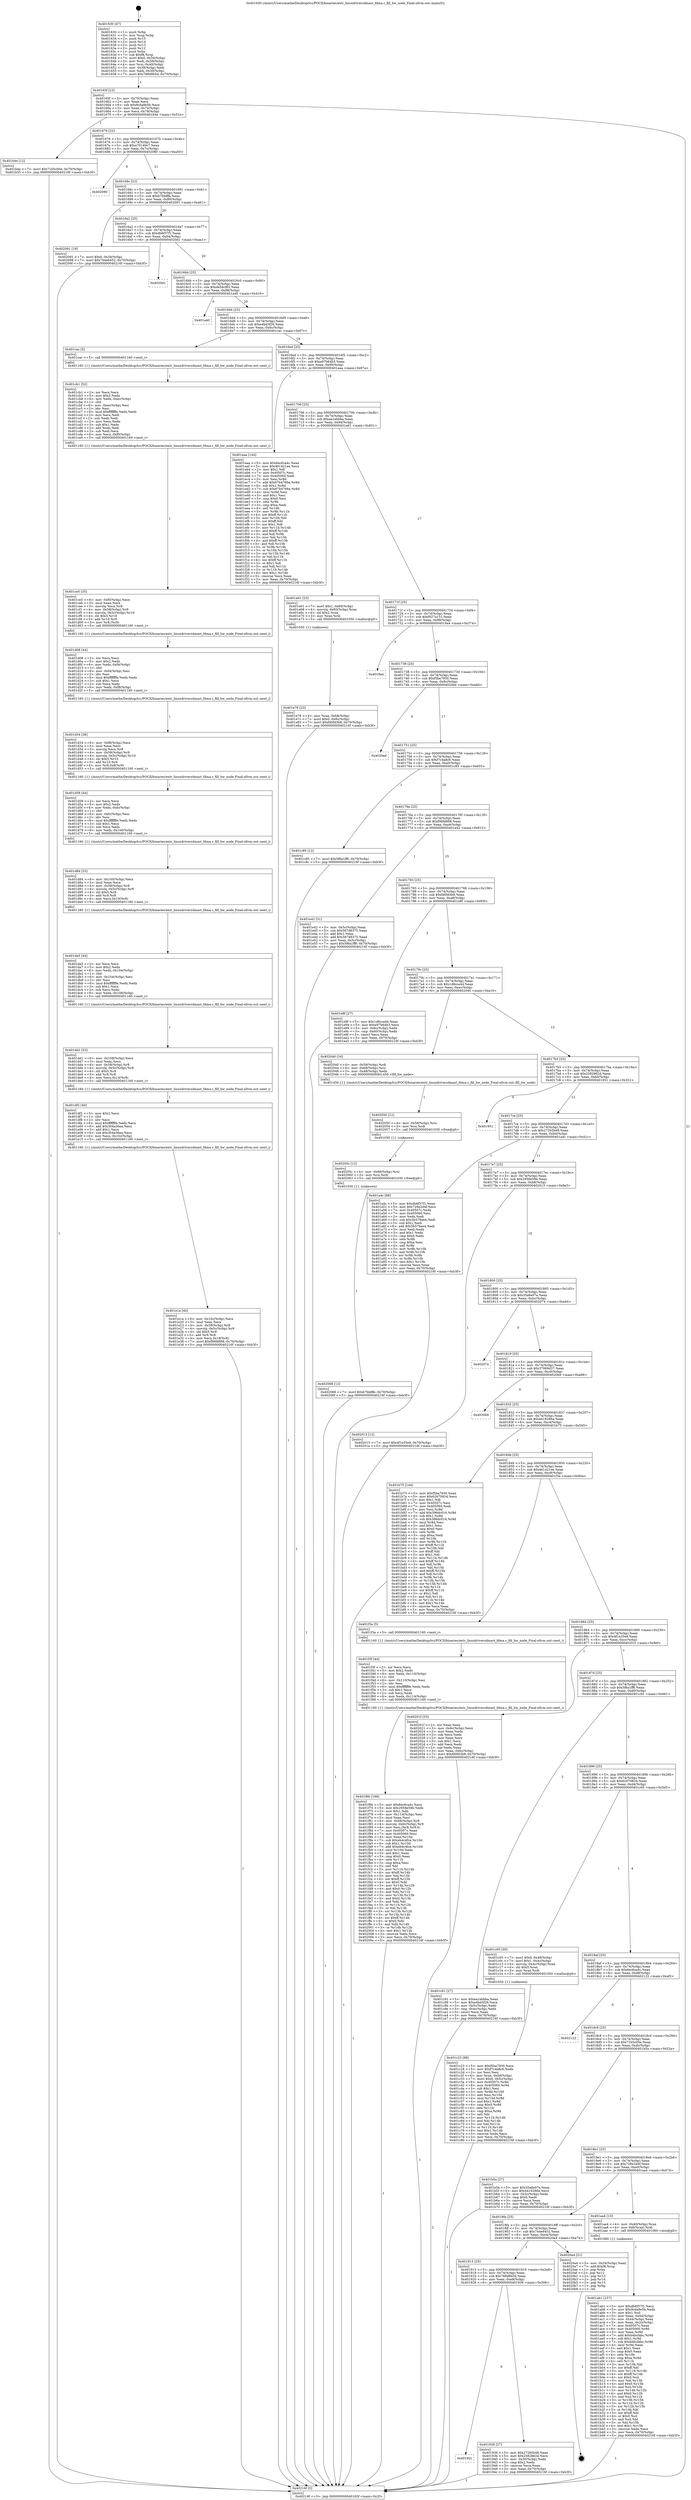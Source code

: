digraph "0x401630" {
  label = "0x401630 (/mnt/c/Users/mathe/Desktop/tcc/POCII/binaries/extr_linuxdriversdmast_fdma.c_fill_hw_node_Final-ollvm.out::main(0))"
  labelloc = "t"
  node[shape=record]

  Entry [label="",width=0.3,height=0.3,shape=circle,fillcolor=black,style=filled]
  "0x40165f" [label="{
     0x40165f [23]\l
     | [instrs]\l
     &nbsp;&nbsp;0x40165f \<+3\>: mov -0x70(%rbp),%eax\l
     &nbsp;&nbsp;0x401662 \<+2\>: mov %eax,%ecx\l
     &nbsp;&nbsp;0x401664 \<+6\>: sub $0x9cda9e5b,%ecx\l
     &nbsp;&nbsp;0x40166a \<+3\>: mov %eax,-0x74(%rbp)\l
     &nbsp;&nbsp;0x40166d \<+3\>: mov %ecx,-0x78(%rbp)\l
     &nbsp;&nbsp;0x401670 \<+6\>: je 0000000000401b4e \<main+0x51e\>\l
  }"]
  "0x401b4e" [label="{
     0x401b4e [12]\l
     | [instrs]\l
     &nbsp;&nbsp;0x401b4e \<+7\>: movl $0x71b5c00e,-0x70(%rbp)\l
     &nbsp;&nbsp;0x401b55 \<+5\>: jmp 000000000040216f \<main+0xb3f\>\l
  }"]
  "0x401676" [label="{
     0x401676 [22]\l
     | [instrs]\l
     &nbsp;&nbsp;0x401676 \<+5\>: jmp 000000000040167b \<main+0x4b\>\l
     &nbsp;&nbsp;0x40167b \<+3\>: mov -0x74(%rbp),%eax\l
     &nbsp;&nbsp;0x40167e \<+5\>: sub $0xa70149c7,%eax\l
     &nbsp;&nbsp;0x401683 \<+3\>: mov %eax,-0x7c(%rbp)\l
     &nbsp;&nbsp;0x401686 \<+6\>: je 0000000000402080 \<main+0xa50\>\l
  }"]
  Exit [label="",width=0.3,height=0.3,shape=circle,fillcolor=black,style=filled,peripheries=2]
  "0x402080" [label="{
     0x402080\l
  }", style=dashed]
  "0x40168c" [label="{
     0x40168c [22]\l
     | [instrs]\l
     &nbsp;&nbsp;0x40168c \<+5\>: jmp 0000000000401691 \<main+0x61\>\l
     &nbsp;&nbsp;0x401691 \<+3\>: mov -0x74(%rbp),%eax\l
     &nbsp;&nbsp;0x401694 \<+5\>: sub $0xb7fddffe,%eax\l
     &nbsp;&nbsp;0x401699 \<+3\>: mov %eax,-0x80(%rbp)\l
     &nbsp;&nbsp;0x40169c \<+6\>: je 0000000000402091 \<main+0xa61\>\l
  }"]
  "0x402068" [label="{
     0x402068 [12]\l
     | [instrs]\l
     &nbsp;&nbsp;0x402068 \<+7\>: movl $0xb7fddffe,-0x70(%rbp)\l
     &nbsp;&nbsp;0x40206f \<+5\>: jmp 000000000040216f \<main+0xb3f\>\l
  }"]
  "0x402091" [label="{
     0x402091 [19]\l
     | [instrs]\l
     &nbsp;&nbsp;0x402091 \<+7\>: movl $0x0,-0x34(%rbp)\l
     &nbsp;&nbsp;0x402098 \<+7\>: movl $0x744e6452,-0x70(%rbp)\l
     &nbsp;&nbsp;0x40209f \<+5\>: jmp 000000000040216f \<main+0xb3f\>\l
  }"]
  "0x4016a2" [label="{
     0x4016a2 [25]\l
     | [instrs]\l
     &nbsp;&nbsp;0x4016a2 \<+5\>: jmp 00000000004016a7 \<main+0x77\>\l
     &nbsp;&nbsp;0x4016a7 \<+3\>: mov -0x74(%rbp),%eax\l
     &nbsp;&nbsp;0x4016aa \<+5\>: sub $0xdb6f37f1,%eax\l
     &nbsp;&nbsp;0x4016af \<+6\>: mov %eax,-0x84(%rbp)\l
     &nbsp;&nbsp;0x4016b5 \<+6\>: je 00000000004020d1 \<main+0xaa1\>\l
  }"]
  "0x40205c" [label="{
     0x40205c [12]\l
     | [instrs]\l
     &nbsp;&nbsp;0x40205c \<+4\>: mov -0x68(%rbp),%rsi\l
     &nbsp;&nbsp;0x402060 \<+3\>: mov %rsi,%rdi\l
     &nbsp;&nbsp;0x402063 \<+5\>: call 0000000000401030 \<free@plt\>\l
     | [calls]\l
     &nbsp;&nbsp;0x401030 \{1\} (unknown)\l
  }"]
  "0x4020d1" [label="{
     0x4020d1\l
  }", style=dashed]
  "0x4016bb" [label="{
     0x4016bb [25]\l
     | [instrs]\l
     &nbsp;&nbsp;0x4016bb \<+5\>: jmp 00000000004016c0 \<main+0x90\>\l
     &nbsp;&nbsp;0x4016c0 \<+3\>: mov -0x74(%rbp),%eax\l
     &nbsp;&nbsp;0x4016c3 \<+5\>: sub $0xde54cf65,%eax\l
     &nbsp;&nbsp;0x4016c8 \<+6\>: mov %eax,-0x88(%rbp)\l
     &nbsp;&nbsp;0x4016ce \<+6\>: je 0000000000401a40 \<main+0x410\>\l
  }"]
  "0x402050" [label="{
     0x402050 [12]\l
     | [instrs]\l
     &nbsp;&nbsp;0x402050 \<+4\>: mov -0x58(%rbp),%rsi\l
     &nbsp;&nbsp;0x402054 \<+3\>: mov %rsi,%rdi\l
     &nbsp;&nbsp;0x402057 \<+5\>: call 0000000000401030 \<free@plt\>\l
     | [calls]\l
     &nbsp;&nbsp;0x401030 \{1\} (unknown)\l
  }"]
  "0x401a40" [label="{
     0x401a40\l
  }", style=dashed]
  "0x4016d4" [label="{
     0x4016d4 [25]\l
     | [instrs]\l
     &nbsp;&nbsp;0x4016d4 \<+5\>: jmp 00000000004016d9 \<main+0xa9\>\l
     &nbsp;&nbsp;0x4016d9 \<+3\>: mov -0x74(%rbp),%eax\l
     &nbsp;&nbsp;0x4016dc \<+5\>: sub $0xe4bd3f26,%eax\l
     &nbsp;&nbsp;0x4016e1 \<+6\>: mov %eax,-0x8c(%rbp)\l
     &nbsp;&nbsp;0x4016e7 \<+6\>: je 0000000000401cac \<main+0x67c\>\l
  }"]
  "0x401f6b" [label="{
     0x401f6b [168]\l
     | [instrs]\l
     &nbsp;&nbsp;0x401f6b \<+5\>: mov $0x6ec6ca4c,%ecx\l
     &nbsp;&nbsp;0x401f70 \<+5\>: mov $0x2958e59b,%edx\l
     &nbsp;&nbsp;0x401f75 \<+3\>: mov $0x1,%dil\l
     &nbsp;&nbsp;0x401f78 \<+6\>: mov -0x114(%rbp),%esi\l
     &nbsp;&nbsp;0x401f7e \<+3\>: imul %eax,%esi\l
     &nbsp;&nbsp;0x401f81 \<+4\>: mov -0x68(%rbp),%r8\l
     &nbsp;&nbsp;0x401f85 \<+4\>: movslq -0x6c(%rbp),%r9\l
     &nbsp;&nbsp;0x401f89 \<+4\>: mov %esi,(%r8,%r9,4)\l
     &nbsp;&nbsp;0x401f8d \<+7\>: mov 0x40507c,%eax\l
     &nbsp;&nbsp;0x401f94 \<+7\>: mov 0x405060,%esi\l
     &nbsp;&nbsp;0x401f9b \<+3\>: mov %eax,%r10d\l
     &nbsp;&nbsp;0x401f9e \<+7\>: sub $0xeb4c4fce,%r10d\l
     &nbsp;&nbsp;0x401fa5 \<+4\>: sub $0x1,%r10d\l
     &nbsp;&nbsp;0x401fa9 \<+7\>: add $0xeb4c4fce,%r10d\l
     &nbsp;&nbsp;0x401fb0 \<+4\>: imul %r10d,%eax\l
     &nbsp;&nbsp;0x401fb4 \<+3\>: and $0x1,%eax\l
     &nbsp;&nbsp;0x401fb7 \<+3\>: cmp $0x0,%eax\l
     &nbsp;&nbsp;0x401fba \<+4\>: sete %r11b\l
     &nbsp;&nbsp;0x401fbe \<+3\>: cmp $0xa,%esi\l
     &nbsp;&nbsp;0x401fc1 \<+3\>: setl %bl\l
     &nbsp;&nbsp;0x401fc4 \<+3\>: mov %r11b,%r14b\l
     &nbsp;&nbsp;0x401fc7 \<+4\>: xor $0xff,%r14b\l
     &nbsp;&nbsp;0x401fcb \<+3\>: mov %bl,%r15b\l
     &nbsp;&nbsp;0x401fce \<+4\>: xor $0xff,%r15b\l
     &nbsp;&nbsp;0x401fd2 \<+4\>: xor $0x0,%dil\l
     &nbsp;&nbsp;0x401fd6 \<+3\>: mov %r14b,%r12b\l
     &nbsp;&nbsp;0x401fd9 \<+4\>: and $0x0,%r12b\l
     &nbsp;&nbsp;0x401fdd \<+3\>: and %dil,%r11b\l
     &nbsp;&nbsp;0x401fe0 \<+3\>: mov %r15b,%r13b\l
     &nbsp;&nbsp;0x401fe3 \<+4\>: and $0x0,%r13b\l
     &nbsp;&nbsp;0x401fe7 \<+3\>: and %dil,%bl\l
     &nbsp;&nbsp;0x401fea \<+3\>: or %r11b,%r12b\l
     &nbsp;&nbsp;0x401fed \<+3\>: or %bl,%r13b\l
     &nbsp;&nbsp;0x401ff0 \<+3\>: xor %r13b,%r12b\l
     &nbsp;&nbsp;0x401ff3 \<+3\>: or %r15b,%r14b\l
     &nbsp;&nbsp;0x401ff6 \<+4\>: xor $0xff,%r14b\l
     &nbsp;&nbsp;0x401ffa \<+4\>: or $0x0,%dil\l
     &nbsp;&nbsp;0x401ffe \<+3\>: and %dil,%r14b\l
     &nbsp;&nbsp;0x402001 \<+3\>: or %r14b,%r12b\l
     &nbsp;&nbsp;0x402004 \<+4\>: test $0x1,%r12b\l
     &nbsp;&nbsp;0x402008 \<+3\>: cmovne %edx,%ecx\l
     &nbsp;&nbsp;0x40200b \<+3\>: mov %ecx,-0x70(%rbp)\l
     &nbsp;&nbsp;0x40200e \<+5\>: jmp 000000000040216f \<main+0xb3f\>\l
  }"]
  "0x401cac" [label="{
     0x401cac [5]\l
     | [instrs]\l
     &nbsp;&nbsp;0x401cac \<+5\>: call 0000000000401160 \<next_i\>\l
     | [calls]\l
     &nbsp;&nbsp;0x401160 \{1\} (/mnt/c/Users/mathe/Desktop/tcc/POCII/binaries/extr_linuxdriversdmast_fdma.c_fill_hw_node_Final-ollvm.out::next_i)\l
  }"]
  "0x4016ed" [label="{
     0x4016ed [25]\l
     | [instrs]\l
     &nbsp;&nbsp;0x4016ed \<+5\>: jmp 00000000004016f2 \<main+0xc2\>\l
     &nbsp;&nbsp;0x4016f2 \<+3\>: mov -0x74(%rbp),%eax\l
     &nbsp;&nbsp;0x4016f5 \<+5\>: sub $0xe97b64b3,%eax\l
     &nbsp;&nbsp;0x4016fa \<+6\>: mov %eax,-0x90(%rbp)\l
     &nbsp;&nbsp;0x401700 \<+6\>: je 0000000000401eaa \<main+0x87a\>\l
  }"]
  "0x401f3f" [label="{
     0x401f3f [44]\l
     | [instrs]\l
     &nbsp;&nbsp;0x401f3f \<+2\>: xor %ecx,%ecx\l
     &nbsp;&nbsp;0x401f41 \<+5\>: mov $0x2,%edx\l
     &nbsp;&nbsp;0x401f46 \<+6\>: mov %edx,-0x110(%rbp)\l
     &nbsp;&nbsp;0x401f4c \<+1\>: cltd\l
     &nbsp;&nbsp;0x401f4d \<+6\>: mov -0x110(%rbp),%esi\l
     &nbsp;&nbsp;0x401f53 \<+2\>: idiv %esi\l
     &nbsp;&nbsp;0x401f55 \<+6\>: imul $0xfffffffe,%edx,%edx\l
     &nbsp;&nbsp;0x401f5b \<+3\>: sub $0x1,%ecx\l
     &nbsp;&nbsp;0x401f5e \<+2\>: sub %ecx,%edx\l
     &nbsp;&nbsp;0x401f60 \<+6\>: mov %edx,-0x114(%rbp)\l
     &nbsp;&nbsp;0x401f66 \<+5\>: call 0000000000401160 \<next_i\>\l
     | [calls]\l
     &nbsp;&nbsp;0x401160 \{1\} (/mnt/c/Users/mathe/Desktop/tcc/POCII/binaries/extr_linuxdriversdmast_fdma.c_fill_hw_node_Final-ollvm.out::next_i)\l
  }"]
  "0x401eaa" [label="{
     0x401eaa [144]\l
     | [instrs]\l
     &nbsp;&nbsp;0x401eaa \<+5\>: mov $0x6ec6ca4c,%eax\l
     &nbsp;&nbsp;0x401eaf \<+5\>: mov $0x461421ee,%ecx\l
     &nbsp;&nbsp;0x401eb4 \<+2\>: mov $0x1,%dl\l
     &nbsp;&nbsp;0x401eb6 \<+7\>: mov 0x40507c,%esi\l
     &nbsp;&nbsp;0x401ebd \<+7\>: mov 0x405060,%edi\l
     &nbsp;&nbsp;0x401ec4 \<+3\>: mov %esi,%r8d\l
     &nbsp;&nbsp;0x401ec7 \<+7\>: add $0x67b4766e,%r8d\l
     &nbsp;&nbsp;0x401ece \<+4\>: sub $0x1,%r8d\l
     &nbsp;&nbsp;0x401ed2 \<+7\>: sub $0x67b4766e,%r8d\l
     &nbsp;&nbsp;0x401ed9 \<+4\>: imul %r8d,%esi\l
     &nbsp;&nbsp;0x401edd \<+3\>: and $0x1,%esi\l
     &nbsp;&nbsp;0x401ee0 \<+3\>: cmp $0x0,%esi\l
     &nbsp;&nbsp;0x401ee3 \<+4\>: sete %r9b\l
     &nbsp;&nbsp;0x401ee7 \<+3\>: cmp $0xa,%edi\l
     &nbsp;&nbsp;0x401eea \<+4\>: setl %r10b\l
     &nbsp;&nbsp;0x401eee \<+3\>: mov %r9b,%r11b\l
     &nbsp;&nbsp;0x401ef1 \<+4\>: xor $0xff,%r11b\l
     &nbsp;&nbsp;0x401ef5 \<+3\>: mov %r10b,%bl\l
     &nbsp;&nbsp;0x401ef8 \<+3\>: xor $0xff,%bl\l
     &nbsp;&nbsp;0x401efb \<+3\>: xor $0x1,%dl\l
     &nbsp;&nbsp;0x401efe \<+3\>: mov %r11b,%r14b\l
     &nbsp;&nbsp;0x401f01 \<+4\>: and $0xff,%r14b\l
     &nbsp;&nbsp;0x401f05 \<+3\>: and %dl,%r9b\l
     &nbsp;&nbsp;0x401f08 \<+3\>: mov %bl,%r15b\l
     &nbsp;&nbsp;0x401f0b \<+4\>: and $0xff,%r15b\l
     &nbsp;&nbsp;0x401f0f \<+3\>: and %dl,%r10b\l
     &nbsp;&nbsp;0x401f12 \<+3\>: or %r9b,%r14b\l
     &nbsp;&nbsp;0x401f15 \<+3\>: or %r10b,%r15b\l
     &nbsp;&nbsp;0x401f18 \<+3\>: xor %r15b,%r14b\l
     &nbsp;&nbsp;0x401f1b \<+3\>: or %bl,%r11b\l
     &nbsp;&nbsp;0x401f1e \<+4\>: xor $0xff,%r11b\l
     &nbsp;&nbsp;0x401f22 \<+3\>: or $0x1,%dl\l
     &nbsp;&nbsp;0x401f25 \<+3\>: and %dl,%r11b\l
     &nbsp;&nbsp;0x401f28 \<+3\>: or %r11b,%r14b\l
     &nbsp;&nbsp;0x401f2b \<+4\>: test $0x1,%r14b\l
     &nbsp;&nbsp;0x401f2f \<+3\>: cmovne %ecx,%eax\l
     &nbsp;&nbsp;0x401f32 \<+3\>: mov %eax,-0x70(%rbp)\l
     &nbsp;&nbsp;0x401f35 \<+5\>: jmp 000000000040216f \<main+0xb3f\>\l
  }"]
  "0x401706" [label="{
     0x401706 [25]\l
     | [instrs]\l
     &nbsp;&nbsp;0x401706 \<+5\>: jmp 000000000040170b \<main+0xdb\>\l
     &nbsp;&nbsp;0x40170b \<+3\>: mov -0x74(%rbp),%eax\l
     &nbsp;&nbsp;0x40170e \<+5\>: sub $0xea1ebbba,%eax\l
     &nbsp;&nbsp;0x401713 \<+6\>: mov %eax,-0x94(%rbp)\l
     &nbsp;&nbsp;0x401719 \<+6\>: je 0000000000401e61 \<main+0x831\>\l
  }"]
  "0x401e78" [label="{
     0x401e78 [23]\l
     | [instrs]\l
     &nbsp;&nbsp;0x401e78 \<+4\>: mov %rax,-0x68(%rbp)\l
     &nbsp;&nbsp;0x401e7c \<+7\>: movl $0x0,-0x6c(%rbp)\l
     &nbsp;&nbsp;0x401e83 \<+7\>: movl $0xfd0fd3b8,-0x70(%rbp)\l
     &nbsp;&nbsp;0x401e8a \<+5\>: jmp 000000000040216f \<main+0xb3f\>\l
  }"]
  "0x401e61" [label="{
     0x401e61 [23]\l
     | [instrs]\l
     &nbsp;&nbsp;0x401e61 \<+7\>: movl $0x1,-0x60(%rbp)\l
     &nbsp;&nbsp;0x401e68 \<+4\>: movslq -0x60(%rbp),%rax\l
     &nbsp;&nbsp;0x401e6c \<+4\>: shl $0x2,%rax\l
     &nbsp;&nbsp;0x401e70 \<+3\>: mov %rax,%rdi\l
     &nbsp;&nbsp;0x401e73 \<+5\>: call 0000000000401050 \<malloc@plt\>\l
     | [calls]\l
     &nbsp;&nbsp;0x401050 \{1\} (unknown)\l
  }"]
  "0x40171f" [label="{
     0x40171f [25]\l
     | [instrs]\l
     &nbsp;&nbsp;0x40171f \<+5\>: jmp 0000000000401724 \<main+0xf4\>\l
     &nbsp;&nbsp;0x401724 \<+3\>: mov -0x74(%rbp),%eax\l
     &nbsp;&nbsp;0x401727 \<+5\>: sub $0xf027a151,%eax\l
     &nbsp;&nbsp;0x40172c \<+6\>: mov %eax,-0x98(%rbp)\l
     &nbsp;&nbsp;0x401732 \<+6\>: je 00000000004019a4 \<main+0x374\>\l
  }"]
  "0x401e1a" [label="{
     0x401e1a [40]\l
     | [instrs]\l
     &nbsp;&nbsp;0x401e1a \<+6\>: mov -0x10c(%rbp),%ecx\l
     &nbsp;&nbsp;0x401e20 \<+3\>: imul %eax,%ecx\l
     &nbsp;&nbsp;0x401e23 \<+4\>: mov -0x58(%rbp),%r8\l
     &nbsp;&nbsp;0x401e27 \<+4\>: movslq -0x5c(%rbp),%r9\l
     &nbsp;&nbsp;0x401e2b \<+4\>: shl $0x5,%r9\l
     &nbsp;&nbsp;0x401e2f \<+3\>: add %r9,%r8\l
     &nbsp;&nbsp;0x401e32 \<+4\>: mov %ecx,0x18(%r8)\l
     &nbsp;&nbsp;0x401e36 \<+7\>: movl $0xf96fd898,-0x70(%rbp)\l
     &nbsp;&nbsp;0x401e3d \<+5\>: jmp 000000000040216f \<main+0xb3f\>\l
  }"]
  "0x4019a4" [label="{
     0x4019a4\l
  }", style=dashed]
  "0x401738" [label="{
     0x401738 [25]\l
     | [instrs]\l
     &nbsp;&nbsp;0x401738 \<+5\>: jmp 000000000040173d \<main+0x10d\>\l
     &nbsp;&nbsp;0x40173d \<+3\>: mov -0x74(%rbp),%eax\l
     &nbsp;&nbsp;0x401740 \<+5\>: sub $0xf5ba7930,%eax\l
     &nbsp;&nbsp;0x401745 \<+6\>: mov %eax,-0x9c(%rbp)\l
     &nbsp;&nbsp;0x40174b \<+6\>: je 00000000004020ed \<main+0xabd\>\l
  }"]
  "0x401df2" [label="{
     0x401df2 [40]\l
     | [instrs]\l
     &nbsp;&nbsp;0x401df2 \<+5\>: mov $0x2,%ecx\l
     &nbsp;&nbsp;0x401df7 \<+1\>: cltd\l
     &nbsp;&nbsp;0x401df8 \<+2\>: idiv %ecx\l
     &nbsp;&nbsp;0x401dfa \<+6\>: imul $0xfffffffe,%edx,%ecx\l
     &nbsp;&nbsp;0x401e00 \<+6\>: add $0x304a36ea,%ecx\l
     &nbsp;&nbsp;0x401e06 \<+3\>: add $0x1,%ecx\l
     &nbsp;&nbsp;0x401e09 \<+6\>: sub $0x304a36ea,%ecx\l
     &nbsp;&nbsp;0x401e0f \<+6\>: mov %ecx,-0x10c(%rbp)\l
     &nbsp;&nbsp;0x401e15 \<+5\>: call 0000000000401160 \<next_i\>\l
     | [calls]\l
     &nbsp;&nbsp;0x401160 \{1\} (/mnt/c/Users/mathe/Desktop/tcc/POCII/binaries/extr_linuxdriversdmast_fdma.c_fill_hw_node_Final-ollvm.out::next_i)\l
  }"]
  "0x4020ed" [label="{
     0x4020ed\l
  }", style=dashed]
  "0x401751" [label="{
     0x401751 [25]\l
     | [instrs]\l
     &nbsp;&nbsp;0x401751 \<+5\>: jmp 0000000000401756 \<main+0x126\>\l
     &nbsp;&nbsp;0x401756 \<+3\>: mov -0x74(%rbp),%eax\l
     &nbsp;&nbsp;0x401759 \<+5\>: sub $0xf7c4a8c6,%eax\l
     &nbsp;&nbsp;0x40175e \<+6\>: mov %eax,-0xa0(%rbp)\l
     &nbsp;&nbsp;0x401764 \<+6\>: je 0000000000401c85 \<main+0x655\>\l
  }"]
  "0x401dd1" [label="{
     0x401dd1 [33]\l
     | [instrs]\l
     &nbsp;&nbsp;0x401dd1 \<+6\>: mov -0x108(%rbp),%ecx\l
     &nbsp;&nbsp;0x401dd7 \<+3\>: imul %eax,%ecx\l
     &nbsp;&nbsp;0x401dda \<+4\>: mov -0x58(%rbp),%r8\l
     &nbsp;&nbsp;0x401dde \<+4\>: movslq -0x5c(%rbp),%r9\l
     &nbsp;&nbsp;0x401de2 \<+4\>: shl $0x5,%r9\l
     &nbsp;&nbsp;0x401de6 \<+3\>: add %r9,%r8\l
     &nbsp;&nbsp;0x401de9 \<+4\>: mov %ecx,0x14(%r8)\l
     &nbsp;&nbsp;0x401ded \<+5\>: call 0000000000401160 \<next_i\>\l
     | [calls]\l
     &nbsp;&nbsp;0x401160 \{1\} (/mnt/c/Users/mathe/Desktop/tcc/POCII/binaries/extr_linuxdriversdmast_fdma.c_fill_hw_node_Final-ollvm.out::next_i)\l
  }"]
  "0x401c85" [label="{
     0x401c85 [12]\l
     | [instrs]\l
     &nbsp;&nbsp;0x401c85 \<+7\>: movl $0x5f6a1ff6,-0x70(%rbp)\l
     &nbsp;&nbsp;0x401c8c \<+5\>: jmp 000000000040216f \<main+0xb3f\>\l
  }"]
  "0x40176a" [label="{
     0x40176a [25]\l
     | [instrs]\l
     &nbsp;&nbsp;0x40176a \<+5\>: jmp 000000000040176f \<main+0x13f\>\l
     &nbsp;&nbsp;0x40176f \<+3\>: mov -0x74(%rbp),%eax\l
     &nbsp;&nbsp;0x401772 \<+5\>: sub $0xf96fd898,%eax\l
     &nbsp;&nbsp;0x401777 \<+6\>: mov %eax,-0xa4(%rbp)\l
     &nbsp;&nbsp;0x40177d \<+6\>: je 0000000000401e42 \<main+0x812\>\l
  }"]
  "0x401da5" [label="{
     0x401da5 [44]\l
     | [instrs]\l
     &nbsp;&nbsp;0x401da5 \<+2\>: xor %ecx,%ecx\l
     &nbsp;&nbsp;0x401da7 \<+5\>: mov $0x2,%edx\l
     &nbsp;&nbsp;0x401dac \<+6\>: mov %edx,-0x104(%rbp)\l
     &nbsp;&nbsp;0x401db2 \<+1\>: cltd\l
     &nbsp;&nbsp;0x401db3 \<+6\>: mov -0x104(%rbp),%esi\l
     &nbsp;&nbsp;0x401db9 \<+2\>: idiv %esi\l
     &nbsp;&nbsp;0x401dbb \<+6\>: imul $0xfffffffe,%edx,%edx\l
     &nbsp;&nbsp;0x401dc1 \<+3\>: sub $0x1,%ecx\l
     &nbsp;&nbsp;0x401dc4 \<+2\>: sub %ecx,%edx\l
     &nbsp;&nbsp;0x401dc6 \<+6\>: mov %edx,-0x108(%rbp)\l
     &nbsp;&nbsp;0x401dcc \<+5\>: call 0000000000401160 \<next_i\>\l
     | [calls]\l
     &nbsp;&nbsp;0x401160 \{1\} (/mnt/c/Users/mathe/Desktop/tcc/POCII/binaries/extr_linuxdriversdmast_fdma.c_fill_hw_node_Final-ollvm.out::next_i)\l
  }"]
  "0x401e42" [label="{
     0x401e42 [31]\l
     | [instrs]\l
     &nbsp;&nbsp;0x401e42 \<+3\>: mov -0x5c(%rbp),%eax\l
     &nbsp;&nbsp;0x401e45 \<+5\>: sub $0x567d8375,%eax\l
     &nbsp;&nbsp;0x401e4a \<+3\>: add $0x1,%eax\l
     &nbsp;&nbsp;0x401e4d \<+5\>: add $0x567d8375,%eax\l
     &nbsp;&nbsp;0x401e52 \<+3\>: mov %eax,-0x5c(%rbp)\l
     &nbsp;&nbsp;0x401e55 \<+7\>: movl $0x5f6a1ff6,-0x70(%rbp)\l
     &nbsp;&nbsp;0x401e5c \<+5\>: jmp 000000000040216f \<main+0xb3f\>\l
  }"]
  "0x401783" [label="{
     0x401783 [25]\l
     | [instrs]\l
     &nbsp;&nbsp;0x401783 \<+5\>: jmp 0000000000401788 \<main+0x158\>\l
     &nbsp;&nbsp;0x401788 \<+3\>: mov -0x74(%rbp),%eax\l
     &nbsp;&nbsp;0x40178b \<+5\>: sub $0xfd0fd3b8,%eax\l
     &nbsp;&nbsp;0x401790 \<+6\>: mov %eax,-0xa8(%rbp)\l
     &nbsp;&nbsp;0x401796 \<+6\>: je 0000000000401e8f \<main+0x85f\>\l
  }"]
  "0x401d84" [label="{
     0x401d84 [33]\l
     | [instrs]\l
     &nbsp;&nbsp;0x401d84 \<+6\>: mov -0x100(%rbp),%ecx\l
     &nbsp;&nbsp;0x401d8a \<+3\>: imul %eax,%ecx\l
     &nbsp;&nbsp;0x401d8d \<+4\>: mov -0x58(%rbp),%r8\l
     &nbsp;&nbsp;0x401d91 \<+4\>: movslq -0x5c(%rbp),%r9\l
     &nbsp;&nbsp;0x401d95 \<+4\>: shl $0x5,%r9\l
     &nbsp;&nbsp;0x401d99 \<+3\>: add %r9,%r8\l
     &nbsp;&nbsp;0x401d9c \<+4\>: mov %ecx,0x10(%r8)\l
     &nbsp;&nbsp;0x401da0 \<+5\>: call 0000000000401160 \<next_i\>\l
     | [calls]\l
     &nbsp;&nbsp;0x401160 \{1\} (/mnt/c/Users/mathe/Desktop/tcc/POCII/binaries/extr_linuxdriversdmast_fdma.c_fill_hw_node_Final-ollvm.out::next_i)\l
  }"]
  "0x401e8f" [label="{
     0x401e8f [27]\l
     | [instrs]\l
     &nbsp;&nbsp;0x401e8f \<+5\>: mov $0x1d8cca44,%eax\l
     &nbsp;&nbsp;0x401e94 \<+5\>: mov $0xe97b64b3,%ecx\l
     &nbsp;&nbsp;0x401e99 \<+3\>: mov -0x6c(%rbp),%edx\l
     &nbsp;&nbsp;0x401e9c \<+3\>: cmp -0x60(%rbp),%edx\l
     &nbsp;&nbsp;0x401e9f \<+3\>: cmovl %ecx,%eax\l
     &nbsp;&nbsp;0x401ea2 \<+3\>: mov %eax,-0x70(%rbp)\l
     &nbsp;&nbsp;0x401ea5 \<+5\>: jmp 000000000040216f \<main+0xb3f\>\l
  }"]
  "0x40179c" [label="{
     0x40179c [25]\l
     | [instrs]\l
     &nbsp;&nbsp;0x40179c \<+5\>: jmp 00000000004017a1 \<main+0x171\>\l
     &nbsp;&nbsp;0x4017a1 \<+3\>: mov -0x74(%rbp),%eax\l
     &nbsp;&nbsp;0x4017a4 \<+5\>: sub $0x1d8cca44,%eax\l
     &nbsp;&nbsp;0x4017a9 \<+6\>: mov %eax,-0xac(%rbp)\l
     &nbsp;&nbsp;0x4017af \<+6\>: je 0000000000402040 \<main+0xa10\>\l
  }"]
  "0x401d58" [label="{
     0x401d58 [44]\l
     | [instrs]\l
     &nbsp;&nbsp;0x401d58 \<+2\>: xor %ecx,%ecx\l
     &nbsp;&nbsp;0x401d5a \<+5\>: mov $0x2,%edx\l
     &nbsp;&nbsp;0x401d5f \<+6\>: mov %edx,-0xfc(%rbp)\l
     &nbsp;&nbsp;0x401d65 \<+1\>: cltd\l
     &nbsp;&nbsp;0x401d66 \<+6\>: mov -0xfc(%rbp),%esi\l
     &nbsp;&nbsp;0x401d6c \<+2\>: idiv %esi\l
     &nbsp;&nbsp;0x401d6e \<+6\>: imul $0xfffffffe,%edx,%edx\l
     &nbsp;&nbsp;0x401d74 \<+3\>: sub $0x1,%ecx\l
     &nbsp;&nbsp;0x401d77 \<+2\>: sub %ecx,%edx\l
     &nbsp;&nbsp;0x401d79 \<+6\>: mov %edx,-0x100(%rbp)\l
     &nbsp;&nbsp;0x401d7f \<+5\>: call 0000000000401160 \<next_i\>\l
     | [calls]\l
     &nbsp;&nbsp;0x401160 \{1\} (/mnt/c/Users/mathe/Desktop/tcc/POCII/binaries/extr_linuxdriversdmast_fdma.c_fill_hw_node_Final-ollvm.out::next_i)\l
  }"]
  "0x402040" [label="{
     0x402040 [16]\l
     | [instrs]\l
     &nbsp;&nbsp;0x402040 \<+4\>: mov -0x58(%rbp),%rdi\l
     &nbsp;&nbsp;0x402044 \<+4\>: mov -0x68(%rbp),%rsi\l
     &nbsp;&nbsp;0x402048 \<+3\>: mov -0x48(%rbp),%edx\l
     &nbsp;&nbsp;0x40204b \<+5\>: call 0000000000401450 \<fill_hw_node\>\l
     | [calls]\l
     &nbsp;&nbsp;0x401450 \{1\} (/mnt/c/Users/mathe/Desktop/tcc/POCII/binaries/extr_linuxdriversdmast_fdma.c_fill_hw_node_Final-ollvm.out::fill_hw_node)\l
  }"]
  "0x4017b5" [label="{
     0x4017b5 [25]\l
     | [instrs]\l
     &nbsp;&nbsp;0x4017b5 \<+5\>: jmp 00000000004017ba \<main+0x18a\>\l
     &nbsp;&nbsp;0x4017ba \<+3\>: mov -0x74(%rbp),%eax\l
     &nbsp;&nbsp;0x4017bd \<+5\>: sub $0x2582862d,%eax\l
     &nbsp;&nbsp;0x4017c2 \<+6\>: mov %eax,-0xb0(%rbp)\l
     &nbsp;&nbsp;0x4017c8 \<+6\>: je 0000000000401951 \<main+0x321\>\l
  }"]
  "0x401d34" [label="{
     0x401d34 [36]\l
     | [instrs]\l
     &nbsp;&nbsp;0x401d34 \<+6\>: mov -0xf8(%rbp),%ecx\l
     &nbsp;&nbsp;0x401d3a \<+3\>: imul %eax,%ecx\l
     &nbsp;&nbsp;0x401d3d \<+3\>: movslq %ecx,%r8\l
     &nbsp;&nbsp;0x401d40 \<+4\>: mov -0x58(%rbp),%r9\l
     &nbsp;&nbsp;0x401d44 \<+4\>: movslq -0x5c(%rbp),%r10\l
     &nbsp;&nbsp;0x401d48 \<+4\>: shl $0x5,%r10\l
     &nbsp;&nbsp;0x401d4c \<+3\>: add %r10,%r9\l
     &nbsp;&nbsp;0x401d4f \<+4\>: mov %r8,0x8(%r9)\l
     &nbsp;&nbsp;0x401d53 \<+5\>: call 0000000000401160 \<next_i\>\l
     | [calls]\l
     &nbsp;&nbsp;0x401160 \{1\} (/mnt/c/Users/mathe/Desktop/tcc/POCII/binaries/extr_linuxdriversdmast_fdma.c_fill_hw_node_Final-ollvm.out::next_i)\l
  }"]
  "0x401951" [label="{
     0x401951\l
  }", style=dashed]
  "0x4017ce" [label="{
     0x4017ce [25]\l
     | [instrs]\l
     &nbsp;&nbsp;0x4017ce \<+5\>: jmp 00000000004017d3 \<main+0x1a3\>\l
     &nbsp;&nbsp;0x4017d3 \<+3\>: mov -0x74(%rbp),%eax\l
     &nbsp;&nbsp;0x4017d6 \<+5\>: sub $0x27265b48,%eax\l
     &nbsp;&nbsp;0x4017db \<+6\>: mov %eax,-0xb4(%rbp)\l
     &nbsp;&nbsp;0x4017e1 \<+6\>: je 0000000000401a4c \<main+0x41c\>\l
  }"]
  "0x401d08" [label="{
     0x401d08 [44]\l
     | [instrs]\l
     &nbsp;&nbsp;0x401d08 \<+2\>: xor %ecx,%ecx\l
     &nbsp;&nbsp;0x401d0a \<+5\>: mov $0x2,%edx\l
     &nbsp;&nbsp;0x401d0f \<+6\>: mov %edx,-0xf4(%rbp)\l
     &nbsp;&nbsp;0x401d15 \<+1\>: cltd\l
     &nbsp;&nbsp;0x401d16 \<+6\>: mov -0xf4(%rbp),%esi\l
     &nbsp;&nbsp;0x401d1c \<+2\>: idiv %esi\l
     &nbsp;&nbsp;0x401d1e \<+6\>: imul $0xfffffffe,%edx,%edx\l
     &nbsp;&nbsp;0x401d24 \<+3\>: sub $0x1,%ecx\l
     &nbsp;&nbsp;0x401d27 \<+2\>: sub %ecx,%edx\l
     &nbsp;&nbsp;0x401d29 \<+6\>: mov %edx,-0xf8(%rbp)\l
     &nbsp;&nbsp;0x401d2f \<+5\>: call 0000000000401160 \<next_i\>\l
     | [calls]\l
     &nbsp;&nbsp;0x401160 \{1\} (/mnt/c/Users/mathe/Desktop/tcc/POCII/binaries/extr_linuxdriversdmast_fdma.c_fill_hw_node_Final-ollvm.out::next_i)\l
  }"]
  "0x401a4c" [label="{
     0x401a4c [88]\l
     | [instrs]\l
     &nbsp;&nbsp;0x401a4c \<+5\>: mov $0xdb6f37f1,%eax\l
     &nbsp;&nbsp;0x401a51 \<+5\>: mov $0x729e2d4f,%ecx\l
     &nbsp;&nbsp;0x401a56 \<+7\>: mov 0x40507c,%edx\l
     &nbsp;&nbsp;0x401a5d \<+7\>: mov 0x405060,%esi\l
     &nbsp;&nbsp;0x401a64 \<+2\>: mov %edx,%edi\l
     &nbsp;&nbsp;0x401a66 \<+6\>: sub $0x5b576ae4,%edi\l
     &nbsp;&nbsp;0x401a6c \<+3\>: sub $0x1,%edi\l
     &nbsp;&nbsp;0x401a6f \<+6\>: add $0x5b576ae4,%edi\l
     &nbsp;&nbsp;0x401a75 \<+3\>: imul %edi,%edx\l
     &nbsp;&nbsp;0x401a78 \<+3\>: and $0x1,%edx\l
     &nbsp;&nbsp;0x401a7b \<+3\>: cmp $0x0,%edx\l
     &nbsp;&nbsp;0x401a7e \<+4\>: sete %r8b\l
     &nbsp;&nbsp;0x401a82 \<+3\>: cmp $0xa,%esi\l
     &nbsp;&nbsp;0x401a85 \<+4\>: setl %r9b\l
     &nbsp;&nbsp;0x401a89 \<+3\>: mov %r8b,%r10b\l
     &nbsp;&nbsp;0x401a8c \<+3\>: and %r9b,%r10b\l
     &nbsp;&nbsp;0x401a8f \<+3\>: xor %r9b,%r8b\l
     &nbsp;&nbsp;0x401a92 \<+3\>: or %r8b,%r10b\l
     &nbsp;&nbsp;0x401a95 \<+4\>: test $0x1,%r10b\l
     &nbsp;&nbsp;0x401a99 \<+3\>: cmovne %ecx,%eax\l
     &nbsp;&nbsp;0x401a9c \<+3\>: mov %eax,-0x70(%rbp)\l
     &nbsp;&nbsp;0x401a9f \<+5\>: jmp 000000000040216f \<main+0xb3f\>\l
  }"]
  "0x4017e7" [label="{
     0x4017e7 [25]\l
     | [instrs]\l
     &nbsp;&nbsp;0x4017e7 \<+5\>: jmp 00000000004017ec \<main+0x1bc\>\l
     &nbsp;&nbsp;0x4017ec \<+3\>: mov -0x74(%rbp),%eax\l
     &nbsp;&nbsp;0x4017ef \<+5\>: sub $0x2958e59b,%eax\l
     &nbsp;&nbsp;0x4017f4 \<+6\>: mov %eax,-0xb8(%rbp)\l
     &nbsp;&nbsp;0x4017fa \<+6\>: je 0000000000402013 \<main+0x9e3\>\l
  }"]
  "0x401ce5" [label="{
     0x401ce5 [35]\l
     | [instrs]\l
     &nbsp;&nbsp;0x401ce5 \<+6\>: mov -0xf0(%rbp),%ecx\l
     &nbsp;&nbsp;0x401ceb \<+3\>: imul %eax,%ecx\l
     &nbsp;&nbsp;0x401cee \<+3\>: movslq %ecx,%r8\l
     &nbsp;&nbsp;0x401cf1 \<+4\>: mov -0x58(%rbp),%r9\l
     &nbsp;&nbsp;0x401cf5 \<+4\>: movslq -0x5c(%rbp),%r10\l
     &nbsp;&nbsp;0x401cf9 \<+4\>: shl $0x5,%r10\l
     &nbsp;&nbsp;0x401cfd \<+3\>: add %r10,%r9\l
     &nbsp;&nbsp;0x401d00 \<+3\>: mov %r8,(%r9)\l
     &nbsp;&nbsp;0x401d03 \<+5\>: call 0000000000401160 \<next_i\>\l
     | [calls]\l
     &nbsp;&nbsp;0x401160 \{1\} (/mnt/c/Users/mathe/Desktop/tcc/POCII/binaries/extr_linuxdriversdmast_fdma.c_fill_hw_node_Final-ollvm.out::next_i)\l
  }"]
  "0x402013" [label="{
     0x402013 [12]\l
     | [instrs]\l
     &nbsp;&nbsp;0x402013 \<+7\>: movl $0x4f1e35e9,-0x70(%rbp)\l
     &nbsp;&nbsp;0x40201a \<+5\>: jmp 000000000040216f \<main+0xb3f\>\l
  }"]
  "0x401800" [label="{
     0x401800 [25]\l
     | [instrs]\l
     &nbsp;&nbsp;0x401800 \<+5\>: jmp 0000000000401805 \<main+0x1d5\>\l
     &nbsp;&nbsp;0x401805 \<+3\>: mov -0x74(%rbp),%eax\l
     &nbsp;&nbsp;0x401808 \<+5\>: sub $0x35a6e07e,%eax\l
     &nbsp;&nbsp;0x40180d \<+6\>: mov %eax,-0xbc(%rbp)\l
     &nbsp;&nbsp;0x401813 \<+6\>: je 0000000000402074 \<main+0xa44\>\l
  }"]
  "0x401cb1" [label="{
     0x401cb1 [52]\l
     | [instrs]\l
     &nbsp;&nbsp;0x401cb1 \<+2\>: xor %ecx,%ecx\l
     &nbsp;&nbsp;0x401cb3 \<+5\>: mov $0x2,%edx\l
     &nbsp;&nbsp;0x401cb8 \<+6\>: mov %edx,-0xec(%rbp)\l
     &nbsp;&nbsp;0x401cbe \<+1\>: cltd\l
     &nbsp;&nbsp;0x401cbf \<+6\>: mov -0xec(%rbp),%esi\l
     &nbsp;&nbsp;0x401cc5 \<+2\>: idiv %esi\l
     &nbsp;&nbsp;0x401cc7 \<+6\>: imul $0xfffffffe,%edx,%edx\l
     &nbsp;&nbsp;0x401ccd \<+2\>: mov %ecx,%edi\l
     &nbsp;&nbsp;0x401ccf \<+2\>: sub %edx,%edi\l
     &nbsp;&nbsp;0x401cd1 \<+2\>: mov %ecx,%edx\l
     &nbsp;&nbsp;0x401cd3 \<+3\>: sub $0x1,%edx\l
     &nbsp;&nbsp;0x401cd6 \<+2\>: add %edx,%edi\l
     &nbsp;&nbsp;0x401cd8 \<+2\>: sub %edi,%ecx\l
     &nbsp;&nbsp;0x401cda \<+6\>: mov %ecx,-0xf0(%rbp)\l
     &nbsp;&nbsp;0x401ce0 \<+5\>: call 0000000000401160 \<next_i\>\l
     | [calls]\l
     &nbsp;&nbsp;0x401160 \{1\} (/mnt/c/Users/mathe/Desktop/tcc/POCII/binaries/extr_linuxdriversdmast_fdma.c_fill_hw_node_Final-ollvm.out::next_i)\l
  }"]
  "0x402074" [label="{
     0x402074\l
  }", style=dashed]
  "0x401819" [label="{
     0x401819 [25]\l
     | [instrs]\l
     &nbsp;&nbsp;0x401819 \<+5\>: jmp 000000000040181e \<main+0x1ee\>\l
     &nbsp;&nbsp;0x40181e \<+3\>: mov -0x74(%rbp),%eax\l
     &nbsp;&nbsp;0x401821 \<+5\>: sub $0x37069d37,%eax\l
     &nbsp;&nbsp;0x401826 \<+6\>: mov %eax,-0xc0(%rbp)\l
     &nbsp;&nbsp;0x40182c \<+6\>: je 00000000004020b9 \<main+0xa89\>\l
  }"]
  "0x401c23" [label="{
     0x401c23 [98]\l
     | [instrs]\l
     &nbsp;&nbsp;0x401c23 \<+5\>: mov $0xf5ba7930,%ecx\l
     &nbsp;&nbsp;0x401c28 \<+5\>: mov $0xf7c4a8c6,%edx\l
     &nbsp;&nbsp;0x401c2d \<+2\>: xor %esi,%esi\l
     &nbsp;&nbsp;0x401c2f \<+4\>: mov %rax,-0x58(%rbp)\l
     &nbsp;&nbsp;0x401c33 \<+7\>: movl $0x0,-0x5c(%rbp)\l
     &nbsp;&nbsp;0x401c3a \<+8\>: mov 0x40507c,%r8d\l
     &nbsp;&nbsp;0x401c42 \<+8\>: mov 0x405060,%r9d\l
     &nbsp;&nbsp;0x401c4a \<+3\>: sub $0x1,%esi\l
     &nbsp;&nbsp;0x401c4d \<+3\>: mov %r8d,%r10d\l
     &nbsp;&nbsp;0x401c50 \<+3\>: add %esi,%r10d\l
     &nbsp;&nbsp;0x401c53 \<+4\>: imul %r10d,%r8d\l
     &nbsp;&nbsp;0x401c57 \<+4\>: and $0x1,%r8d\l
     &nbsp;&nbsp;0x401c5b \<+4\>: cmp $0x0,%r8d\l
     &nbsp;&nbsp;0x401c5f \<+4\>: sete %r11b\l
     &nbsp;&nbsp;0x401c63 \<+4\>: cmp $0xa,%r9d\l
     &nbsp;&nbsp;0x401c67 \<+3\>: setl %bl\l
     &nbsp;&nbsp;0x401c6a \<+3\>: mov %r11b,%r14b\l
     &nbsp;&nbsp;0x401c6d \<+3\>: and %bl,%r14b\l
     &nbsp;&nbsp;0x401c70 \<+3\>: xor %bl,%r11b\l
     &nbsp;&nbsp;0x401c73 \<+3\>: or %r11b,%r14b\l
     &nbsp;&nbsp;0x401c76 \<+4\>: test $0x1,%r14b\l
     &nbsp;&nbsp;0x401c7a \<+3\>: cmovne %edx,%ecx\l
     &nbsp;&nbsp;0x401c7d \<+3\>: mov %ecx,-0x70(%rbp)\l
     &nbsp;&nbsp;0x401c80 \<+5\>: jmp 000000000040216f \<main+0xb3f\>\l
  }"]
  "0x4020b9" [label="{
     0x4020b9\l
  }", style=dashed]
  "0x401832" [label="{
     0x401832 [25]\l
     | [instrs]\l
     &nbsp;&nbsp;0x401832 \<+5\>: jmp 0000000000401837 \<main+0x207\>\l
     &nbsp;&nbsp;0x401837 \<+3\>: mov -0x74(%rbp),%eax\l
     &nbsp;&nbsp;0x40183a \<+5\>: sub $0x4418286a,%eax\l
     &nbsp;&nbsp;0x40183f \<+6\>: mov %eax,-0xc4(%rbp)\l
     &nbsp;&nbsp;0x401845 \<+6\>: je 0000000000401b75 \<main+0x545\>\l
  }"]
  "0x401ab1" [label="{
     0x401ab1 [157]\l
     | [instrs]\l
     &nbsp;&nbsp;0x401ab1 \<+5\>: mov $0xdb6f37f1,%ecx\l
     &nbsp;&nbsp;0x401ab6 \<+5\>: mov $0x9cda9e5b,%edx\l
     &nbsp;&nbsp;0x401abb \<+3\>: mov $0x1,%sil\l
     &nbsp;&nbsp;0x401abe \<+3\>: mov %eax,-0x44(%rbp)\l
     &nbsp;&nbsp;0x401ac1 \<+3\>: mov -0x44(%rbp),%eax\l
     &nbsp;&nbsp;0x401ac4 \<+3\>: mov %eax,-0x2c(%rbp)\l
     &nbsp;&nbsp;0x401ac7 \<+7\>: mov 0x40507c,%eax\l
     &nbsp;&nbsp;0x401ace \<+8\>: mov 0x405060,%r8d\l
     &nbsp;&nbsp;0x401ad6 \<+3\>: mov %eax,%r9d\l
     &nbsp;&nbsp;0x401ad9 \<+7\>: add $0xb4bcfabc,%r9d\l
     &nbsp;&nbsp;0x401ae0 \<+4\>: sub $0x1,%r9d\l
     &nbsp;&nbsp;0x401ae4 \<+7\>: sub $0xb4bcfabc,%r9d\l
     &nbsp;&nbsp;0x401aeb \<+4\>: imul %r9d,%eax\l
     &nbsp;&nbsp;0x401aef \<+3\>: and $0x1,%eax\l
     &nbsp;&nbsp;0x401af2 \<+3\>: cmp $0x0,%eax\l
     &nbsp;&nbsp;0x401af5 \<+4\>: sete %r10b\l
     &nbsp;&nbsp;0x401af9 \<+4\>: cmp $0xa,%r8d\l
     &nbsp;&nbsp;0x401afd \<+4\>: setl %r11b\l
     &nbsp;&nbsp;0x401b01 \<+3\>: mov %r10b,%bl\l
     &nbsp;&nbsp;0x401b04 \<+3\>: xor $0xff,%bl\l
     &nbsp;&nbsp;0x401b07 \<+3\>: mov %r11b,%r14b\l
     &nbsp;&nbsp;0x401b0a \<+4\>: xor $0xff,%r14b\l
     &nbsp;&nbsp;0x401b0e \<+4\>: xor $0x0,%sil\l
     &nbsp;&nbsp;0x401b12 \<+3\>: mov %bl,%r15b\l
     &nbsp;&nbsp;0x401b15 \<+4\>: and $0x0,%r15b\l
     &nbsp;&nbsp;0x401b19 \<+3\>: and %sil,%r10b\l
     &nbsp;&nbsp;0x401b1c \<+3\>: mov %r14b,%r12b\l
     &nbsp;&nbsp;0x401b1f \<+4\>: and $0x0,%r12b\l
     &nbsp;&nbsp;0x401b23 \<+3\>: and %sil,%r11b\l
     &nbsp;&nbsp;0x401b26 \<+3\>: or %r10b,%r15b\l
     &nbsp;&nbsp;0x401b29 \<+3\>: or %r11b,%r12b\l
     &nbsp;&nbsp;0x401b2c \<+3\>: xor %r12b,%r15b\l
     &nbsp;&nbsp;0x401b2f \<+3\>: or %r14b,%bl\l
     &nbsp;&nbsp;0x401b32 \<+3\>: xor $0xff,%bl\l
     &nbsp;&nbsp;0x401b35 \<+4\>: or $0x0,%sil\l
     &nbsp;&nbsp;0x401b39 \<+3\>: and %sil,%bl\l
     &nbsp;&nbsp;0x401b3c \<+3\>: or %bl,%r15b\l
     &nbsp;&nbsp;0x401b3f \<+4\>: test $0x1,%r15b\l
     &nbsp;&nbsp;0x401b43 \<+3\>: cmovne %edx,%ecx\l
     &nbsp;&nbsp;0x401b46 \<+3\>: mov %ecx,-0x70(%rbp)\l
     &nbsp;&nbsp;0x401b49 \<+5\>: jmp 000000000040216f \<main+0xb3f\>\l
  }"]
  "0x401b75" [label="{
     0x401b75 [144]\l
     | [instrs]\l
     &nbsp;&nbsp;0x401b75 \<+5\>: mov $0xf5ba7930,%eax\l
     &nbsp;&nbsp;0x401b7a \<+5\>: mov $0x62670834,%ecx\l
     &nbsp;&nbsp;0x401b7f \<+2\>: mov $0x1,%dl\l
     &nbsp;&nbsp;0x401b81 \<+7\>: mov 0x40507c,%esi\l
     &nbsp;&nbsp;0x401b88 \<+7\>: mov 0x405060,%edi\l
     &nbsp;&nbsp;0x401b8f \<+3\>: mov %esi,%r8d\l
     &nbsp;&nbsp;0x401b92 \<+7\>: add $0x396dc016,%r8d\l
     &nbsp;&nbsp;0x401b99 \<+4\>: sub $0x1,%r8d\l
     &nbsp;&nbsp;0x401b9d \<+7\>: sub $0x396dc016,%r8d\l
     &nbsp;&nbsp;0x401ba4 \<+4\>: imul %r8d,%esi\l
     &nbsp;&nbsp;0x401ba8 \<+3\>: and $0x1,%esi\l
     &nbsp;&nbsp;0x401bab \<+3\>: cmp $0x0,%esi\l
     &nbsp;&nbsp;0x401bae \<+4\>: sete %r9b\l
     &nbsp;&nbsp;0x401bb2 \<+3\>: cmp $0xa,%edi\l
     &nbsp;&nbsp;0x401bb5 \<+4\>: setl %r10b\l
     &nbsp;&nbsp;0x401bb9 \<+3\>: mov %r9b,%r11b\l
     &nbsp;&nbsp;0x401bbc \<+4\>: xor $0xff,%r11b\l
     &nbsp;&nbsp;0x401bc0 \<+3\>: mov %r10b,%bl\l
     &nbsp;&nbsp;0x401bc3 \<+3\>: xor $0xff,%bl\l
     &nbsp;&nbsp;0x401bc6 \<+3\>: xor $0x1,%dl\l
     &nbsp;&nbsp;0x401bc9 \<+3\>: mov %r11b,%r14b\l
     &nbsp;&nbsp;0x401bcc \<+4\>: and $0xff,%r14b\l
     &nbsp;&nbsp;0x401bd0 \<+3\>: and %dl,%r9b\l
     &nbsp;&nbsp;0x401bd3 \<+3\>: mov %bl,%r15b\l
     &nbsp;&nbsp;0x401bd6 \<+4\>: and $0xff,%r15b\l
     &nbsp;&nbsp;0x401bda \<+3\>: and %dl,%r10b\l
     &nbsp;&nbsp;0x401bdd \<+3\>: or %r9b,%r14b\l
     &nbsp;&nbsp;0x401be0 \<+3\>: or %r10b,%r15b\l
     &nbsp;&nbsp;0x401be3 \<+3\>: xor %r15b,%r14b\l
     &nbsp;&nbsp;0x401be6 \<+3\>: or %bl,%r11b\l
     &nbsp;&nbsp;0x401be9 \<+4\>: xor $0xff,%r11b\l
     &nbsp;&nbsp;0x401bed \<+3\>: or $0x1,%dl\l
     &nbsp;&nbsp;0x401bf0 \<+3\>: and %dl,%r11b\l
     &nbsp;&nbsp;0x401bf3 \<+3\>: or %r11b,%r14b\l
     &nbsp;&nbsp;0x401bf6 \<+4\>: test $0x1,%r14b\l
     &nbsp;&nbsp;0x401bfa \<+3\>: cmovne %ecx,%eax\l
     &nbsp;&nbsp;0x401bfd \<+3\>: mov %eax,-0x70(%rbp)\l
     &nbsp;&nbsp;0x401c00 \<+5\>: jmp 000000000040216f \<main+0xb3f\>\l
  }"]
  "0x40184b" [label="{
     0x40184b [25]\l
     | [instrs]\l
     &nbsp;&nbsp;0x40184b \<+5\>: jmp 0000000000401850 \<main+0x220\>\l
     &nbsp;&nbsp;0x401850 \<+3\>: mov -0x74(%rbp),%eax\l
     &nbsp;&nbsp;0x401853 \<+5\>: sub $0x461421ee,%eax\l
     &nbsp;&nbsp;0x401858 \<+6\>: mov %eax,-0xc8(%rbp)\l
     &nbsp;&nbsp;0x40185e \<+6\>: je 0000000000401f3a \<main+0x90a\>\l
  }"]
  "0x401630" [label="{
     0x401630 [47]\l
     | [instrs]\l
     &nbsp;&nbsp;0x401630 \<+1\>: push %rbp\l
     &nbsp;&nbsp;0x401631 \<+3\>: mov %rsp,%rbp\l
     &nbsp;&nbsp;0x401634 \<+2\>: push %r15\l
     &nbsp;&nbsp;0x401636 \<+2\>: push %r14\l
     &nbsp;&nbsp;0x401638 \<+2\>: push %r13\l
     &nbsp;&nbsp;0x40163a \<+2\>: push %r12\l
     &nbsp;&nbsp;0x40163c \<+1\>: push %rbx\l
     &nbsp;&nbsp;0x40163d \<+7\>: sub $0xf8,%rsp\l
     &nbsp;&nbsp;0x401644 \<+7\>: movl $0x0,-0x34(%rbp)\l
     &nbsp;&nbsp;0x40164b \<+3\>: mov %edi,-0x38(%rbp)\l
     &nbsp;&nbsp;0x40164e \<+4\>: mov %rsi,-0x40(%rbp)\l
     &nbsp;&nbsp;0x401652 \<+3\>: mov -0x38(%rbp),%edi\l
     &nbsp;&nbsp;0x401655 \<+3\>: mov %edi,-0x30(%rbp)\l
     &nbsp;&nbsp;0x401658 \<+7\>: movl $0x788d8b5d,-0x70(%rbp)\l
  }"]
  "0x401f3a" [label="{
     0x401f3a [5]\l
     | [instrs]\l
     &nbsp;&nbsp;0x401f3a \<+5\>: call 0000000000401160 \<next_i\>\l
     | [calls]\l
     &nbsp;&nbsp;0x401160 \{1\} (/mnt/c/Users/mathe/Desktop/tcc/POCII/binaries/extr_linuxdriversdmast_fdma.c_fill_hw_node_Final-ollvm.out::next_i)\l
  }"]
  "0x401864" [label="{
     0x401864 [25]\l
     | [instrs]\l
     &nbsp;&nbsp;0x401864 \<+5\>: jmp 0000000000401869 \<main+0x239\>\l
     &nbsp;&nbsp;0x401869 \<+3\>: mov -0x74(%rbp),%eax\l
     &nbsp;&nbsp;0x40186c \<+5\>: sub $0x4f1e35e9,%eax\l
     &nbsp;&nbsp;0x401871 \<+6\>: mov %eax,-0xcc(%rbp)\l
     &nbsp;&nbsp;0x401877 \<+6\>: je 000000000040201f \<main+0x9ef\>\l
  }"]
  "0x40216f" [label="{
     0x40216f [5]\l
     | [instrs]\l
     &nbsp;&nbsp;0x40216f \<+5\>: jmp 000000000040165f \<main+0x2f\>\l
  }"]
  "0x40201f" [label="{
     0x40201f [33]\l
     | [instrs]\l
     &nbsp;&nbsp;0x40201f \<+2\>: xor %eax,%eax\l
     &nbsp;&nbsp;0x402021 \<+3\>: mov -0x6c(%rbp),%ecx\l
     &nbsp;&nbsp;0x402024 \<+2\>: mov %eax,%edx\l
     &nbsp;&nbsp;0x402026 \<+2\>: sub %ecx,%edx\l
     &nbsp;&nbsp;0x402028 \<+2\>: mov %eax,%ecx\l
     &nbsp;&nbsp;0x40202a \<+3\>: sub $0x1,%ecx\l
     &nbsp;&nbsp;0x40202d \<+2\>: add %ecx,%edx\l
     &nbsp;&nbsp;0x40202f \<+2\>: sub %edx,%eax\l
     &nbsp;&nbsp;0x402031 \<+3\>: mov %eax,-0x6c(%rbp)\l
     &nbsp;&nbsp;0x402034 \<+7\>: movl $0xfd0fd3b8,-0x70(%rbp)\l
     &nbsp;&nbsp;0x40203b \<+5\>: jmp 000000000040216f \<main+0xb3f\>\l
  }"]
  "0x40187d" [label="{
     0x40187d [25]\l
     | [instrs]\l
     &nbsp;&nbsp;0x40187d \<+5\>: jmp 0000000000401882 \<main+0x252\>\l
     &nbsp;&nbsp;0x401882 \<+3\>: mov -0x74(%rbp),%eax\l
     &nbsp;&nbsp;0x401885 \<+5\>: sub $0x5f6a1ff6,%eax\l
     &nbsp;&nbsp;0x40188a \<+6\>: mov %eax,-0xd0(%rbp)\l
     &nbsp;&nbsp;0x401890 \<+6\>: je 0000000000401c91 \<main+0x661\>\l
  }"]
  "0x40192c" [label="{
     0x40192c\l
  }", style=dashed]
  "0x401c91" [label="{
     0x401c91 [27]\l
     | [instrs]\l
     &nbsp;&nbsp;0x401c91 \<+5\>: mov $0xea1ebbba,%eax\l
     &nbsp;&nbsp;0x401c96 \<+5\>: mov $0xe4bd3f26,%ecx\l
     &nbsp;&nbsp;0x401c9b \<+3\>: mov -0x5c(%rbp),%edx\l
     &nbsp;&nbsp;0x401c9e \<+3\>: cmp -0x4c(%rbp),%edx\l
     &nbsp;&nbsp;0x401ca1 \<+3\>: cmovl %ecx,%eax\l
     &nbsp;&nbsp;0x401ca4 \<+3\>: mov %eax,-0x70(%rbp)\l
     &nbsp;&nbsp;0x401ca7 \<+5\>: jmp 000000000040216f \<main+0xb3f\>\l
  }"]
  "0x401896" [label="{
     0x401896 [25]\l
     | [instrs]\l
     &nbsp;&nbsp;0x401896 \<+5\>: jmp 000000000040189b \<main+0x26b\>\l
     &nbsp;&nbsp;0x40189b \<+3\>: mov -0x74(%rbp),%eax\l
     &nbsp;&nbsp;0x40189e \<+5\>: sub $0x62670834,%eax\l
     &nbsp;&nbsp;0x4018a3 \<+6\>: mov %eax,-0xd4(%rbp)\l
     &nbsp;&nbsp;0x4018a9 \<+6\>: je 0000000000401c05 \<main+0x5d5\>\l
  }"]
  "0x401936" [label="{
     0x401936 [27]\l
     | [instrs]\l
     &nbsp;&nbsp;0x401936 \<+5\>: mov $0x27265b48,%eax\l
     &nbsp;&nbsp;0x40193b \<+5\>: mov $0x2582862d,%ecx\l
     &nbsp;&nbsp;0x401940 \<+3\>: mov -0x30(%rbp),%edx\l
     &nbsp;&nbsp;0x401943 \<+3\>: cmp $0x2,%edx\l
     &nbsp;&nbsp;0x401946 \<+3\>: cmovne %ecx,%eax\l
     &nbsp;&nbsp;0x401949 \<+3\>: mov %eax,-0x70(%rbp)\l
     &nbsp;&nbsp;0x40194c \<+5\>: jmp 000000000040216f \<main+0xb3f\>\l
  }"]
  "0x401c05" [label="{
     0x401c05 [30]\l
     | [instrs]\l
     &nbsp;&nbsp;0x401c05 \<+7\>: movl $0x0,-0x48(%rbp)\l
     &nbsp;&nbsp;0x401c0c \<+7\>: movl $0x1,-0x4c(%rbp)\l
     &nbsp;&nbsp;0x401c13 \<+4\>: movslq -0x4c(%rbp),%rax\l
     &nbsp;&nbsp;0x401c17 \<+4\>: shl $0x5,%rax\l
     &nbsp;&nbsp;0x401c1b \<+3\>: mov %rax,%rdi\l
     &nbsp;&nbsp;0x401c1e \<+5\>: call 0000000000401050 \<malloc@plt\>\l
     | [calls]\l
     &nbsp;&nbsp;0x401050 \{1\} (unknown)\l
  }"]
  "0x4018af" [label="{
     0x4018af [25]\l
     | [instrs]\l
     &nbsp;&nbsp;0x4018af \<+5\>: jmp 00000000004018b4 \<main+0x284\>\l
     &nbsp;&nbsp;0x4018b4 \<+3\>: mov -0x74(%rbp),%eax\l
     &nbsp;&nbsp;0x4018b7 \<+5\>: sub $0x6ec6ca4c,%eax\l
     &nbsp;&nbsp;0x4018bc \<+6\>: mov %eax,-0xd8(%rbp)\l
     &nbsp;&nbsp;0x4018c2 \<+6\>: je 0000000000402122 \<main+0xaf2\>\l
  }"]
  "0x401913" [label="{
     0x401913 [25]\l
     | [instrs]\l
     &nbsp;&nbsp;0x401913 \<+5\>: jmp 0000000000401918 \<main+0x2e8\>\l
     &nbsp;&nbsp;0x401918 \<+3\>: mov -0x74(%rbp),%eax\l
     &nbsp;&nbsp;0x40191b \<+5\>: sub $0x788d8b5d,%eax\l
     &nbsp;&nbsp;0x401920 \<+6\>: mov %eax,-0xe8(%rbp)\l
     &nbsp;&nbsp;0x401926 \<+6\>: je 0000000000401936 \<main+0x306\>\l
  }"]
  "0x402122" [label="{
     0x402122\l
  }", style=dashed]
  "0x4018c8" [label="{
     0x4018c8 [25]\l
     | [instrs]\l
     &nbsp;&nbsp;0x4018c8 \<+5\>: jmp 00000000004018cd \<main+0x29d\>\l
     &nbsp;&nbsp;0x4018cd \<+3\>: mov -0x74(%rbp),%eax\l
     &nbsp;&nbsp;0x4018d0 \<+5\>: sub $0x71b5c00e,%eax\l
     &nbsp;&nbsp;0x4018d5 \<+6\>: mov %eax,-0xdc(%rbp)\l
     &nbsp;&nbsp;0x4018db \<+6\>: je 0000000000401b5a \<main+0x52a\>\l
  }"]
  "0x4020a4" [label="{
     0x4020a4 [21]\l
     | [instrs]\l
     &nbsp;&nbsp;0x4020a4 \<+3\>: mov -0x34(%rbp),%eax\l
     &nbsp;&nbsp;0x4020a7 \<+7\>: add $0xf8,%rsp\l
     &nbsp;&nbsp;0x4020ae \<+1\>: pop %rbx\l
     &nbsp;&nbsp;0x4020af \<+2\>: pop %r12\l
     &nbsp;&nbsp;0x4020b1 \<+2\>: pop %r13\l
     &nbsp;&nbsp;0x4020b3 \<+2\>: pop %r14\l
     &nbsp;&nbsp;0x4020b5 \<+2\>: pop %r15\l
     &nbsp;&nbsp;0x4020b7 \<+1\>: pop %rbp\l
     &nbsp;&nbsp;0x4020b8 \<+1\>: ret\l
  }"]
  "0x401b5a" [label="{
     0x401b5a [27]\l
     | [instrs]\l
     &nbsp;&nbsp;0x401b5a \<+5\>: mov $0x35a6e07e,%eax\l
     &nbsp;&nbsp;0x401b5f \<+5\>: mov $0x4418286a,%ecx\l
     &nbsp;&nbsp;0x401b64 \<+3\>: mov -0x2c(%rbp),%edx\l
     &nbsp;&nbsp;0x401b67 \<+3\>: cmp $0x0,%edx\l
     &nbsp;&nbsp;0x401b6a \<+3\>: cmove %ecx,%eax\l
     &nbsp;&nbsp;0x401b6d \<+3\>: mov %eax,-0x70(%rbp)\l
     &nbsp;&nbsp;0x401b70 \<+5\>: jmp 000000000040216f \<main+0xb3f\>\l
  }"]
  "0x4018e1" [label="{
     0x4018e1 [25]\l
     | [instrs]\l
     &nbsp;&nbsp;0x4018e1 \<+5\>: jmp 00000000004018e6 \<main+0x2b6\>\l
     &nbsp;&nbsp;0x4018e6 \<+3\>: mov -0x74(%rbp),%eax\l
     &nbsp;&nbsp;0x4018e9 \<+5\>: sub $0x729e2d4f,%eax\l
     &nbsp;&nbsp;0x4018ee \<+6\>: mov %eax,-0xe0(%rbp)\l
     &nbsp;&nbsp;0x4018f4 \<+6\>: je 0000000000401aa4 \<main+0x474\>\l
  }"]
  "0x4018fa" [label="{
     0x4018fa [25]\l
     | [instrs]\l
     &nbsp;&nbsp;0x4018fa \<+5\>: jmp 00000000004018ff \<main+0x2cf\>\l
     &nbsp;&nbsp;0x4018ff \<+3\>: mov -0x74(%rbp),%eax\l
     &nbsp;&nbsp;0x401902 \<+5\>: sub $0x744e6452,%eax\l
     &nbsp;&nbsp;0x401907 \<+6\>: mov %eax,-0xe4(%rbp)\l
     &nbsp;&nbsp;0x40190d \<+6\>: je 00000000004020a4 \<main+0xa74\>\l
  }"]
  "0x401aa4" [label="{
     0x401aa4 [13]\l
     | [instrs]\l
     &nbsp;&nbsp;0x401aa4 \<+4\>: mov -0x40(%rbp),%rax\l
     &nbsp;&nbsp;0x401aa8 \<+4\>: mov 0x8(%rax),%rdi\l
     &nbsp;&nbsp;0x401aac \<+5\>: call 0000000000401060 \<atoi@plt\>\l
     | [calls]\l
     &nbsp;&nbsp;0x401060 \{1\} (unknown)\l
  }"]
  Entry -> "0x401630" [label=" 1"]
  "0x40165f" -> "0x401b4e" [label=" 1"]
  "0x40165f" -> "0x401676" [label=" 21"]
  "0x4020a4" -> Exit [label=" 1"]
  "0x401676" -> "0x402080" [label=" 0"]
  "0x401676" -> "0x40168c" [label=" 21"]
  "0x402091" -> "0x40216f" [label=" 1"]
  "0x40168c" -> "0x402091" [label=" 1"]
  "0x40168c" -> "0x4016a2" [label=" 20"]
  "0x402068" -> "0x40216f" [label=" 1"]
  "0x4016a2" -> "0x4020d1" [label=" 0"]
  "0x4016a2" -> "0x4016bb" [label=" 20"]
  "0x40205c" -> "0x402068" [label=" 1"]
  "0x4016bb" -> "0x401a40" [label=" 0"]
  "0x4016bb" -> "0x4016d4" [label=" 20"]
  "0x402050" -> "0x40205c" [label=" 1"]
  "0x4016d4" -> "0x401cac" [label=" 1"]
  "0x4016d4" -> "0x4016ed" [label=" 19"]
  "0x402040" -> "0x402050" [label=" 1"]
  "0x4016ed" -> "0x401eaa" [label=" 1"]
  "0x4016ed" -> "0x401706" [label=" 18"]
  "0x40201f" -> "0x40216f" [label=" 1"]
  "0x401706" -> "0x401e61" [label=" 1"]
  "0x401706" -> "0x40171f" [label=" 17"]
  "0x402013" -> "0x40216f" [label=" 1"]
  "0x40171f" -> "0x4019a4" [label=" 0"]
  "0x40171f" -> "0x401738" [label=" 17"]
  "0x401f6b" -> "0x40216f" [label=" 1"]
  "0x401738" -> "0x4020ed" [label=" 0"]
  "0x401738" -> "0x401751" [label=" 17"]
  "0x401f3f" -> "0x401f6b" [label=" 1"]
  "0x401751" -> "0x401c85" [label=" 1"]
  "0x401751" -> "0x40176a" [label=" 16"]
  "0x401f3a" -> "0x401f3f" [label=" 1"]
  "0x40176a" -> "0x401e42" [label=" 1"]
  "0x40176a" -> "0x401783" [label=" 15"]
  "0x401eaa" -> "0x40216f" [label=" 1"]
  "0x401783" -> "0x401e8f" [label=" 2"]
  "0x401783" -> "0x40179c" [label=" 13"]
  "0x401e8f" -> "0x40216f" [label=" 2"]
  "0x40179c" -> "0x402040" [label=" 1"]
  "0x40179c" -> "0x4017b5" [label=" 12"]
  "0x401e78" -> "0x40216f" [label=" 1"]
  "0x4017b5" -> "0x401951" [label=" 0"]
  "0x4017b5" -> "0x4017ce" [label=" 12"]
  "0x401e61" -> "0x401e78" [label=" 1"]
  "0x4017ce" -> "0x401a4c" [label=" 1"]
  "0x4017ce" -> "0x4017e7" [label=" 11"]
  "0x401e42" -> "0x40216f" [label=" 1"]
  "0x4017e7" -> "0x402013" [label=" 1"]
  "0x4017e7" -> "0x401800" [label=" 10"]
  "0x401e1a" -> "0x40216f" [label=" 1"]
  "0x401800" -> "0x402074" [label=" 0"]
  "0x401800" -> "0x401819" [label=" 10"]
  "0x401df2" -> "0x401e1a" [label=" 1"]
  "0x401819" -> "0x4020b9" [label=" 0"]
  "0x401819" -> "0x401832" [label=" 10"]
  "0x401dd1" -> "0x401df2" [label=" 1"]
  "0x401832" -> "0x401b75" [label=" 1"]
  "0x401832" -> "0x40184b" [label=" 9"]
  "0x401da5" -> "0x401dd1" [label=" 1"]
  "0x40184b" -> "0x401f3a" [label=" 1"]
  "0x40184b" -> "0x401864" [label=" 8"]
  "0x401d84" -> "0x401da5" [label=" 1"]
  "0x401864" -> "0x40201f" [label=" 1"]
  "0x401864" -> "0x40187d" [label=" 7"]
  "0x401d58" -> "0x401d84" [label=" 1"]
  "0x40187d" -> "0x401c91" [label=" 2"]
  "0x40187d" -> "0x401896" [label=" 5"]
  "0x401d34" -> "0x401d58" [label=" 1"]
  "0x401896" -> "0x401c05" [label=" 1"]
  "0x401896" -> "0x4018af" [label=" 4"]
  "0x401d08" -> "0x401d34" [label=" 1"]
  "0x4018af" -> "0x402122" [label=" 0"]
  "0x4018af" -> "0x4018c8" [label=" 4"]
  "0x401cb1" -> "0x401ce5" [label=" 1"]
  "0x4018c8" -> "0x401b5a" [label=" 1"]
  "0x4018c8" -> "0x4018e1" [label=" 3"]
  "0x401cac" -> "0x401cb1" [label=" 1"]
  "0x4018e1" -> "0x401aa4" [label=" 1"]
  "0x4018e1" -> "0x4018fa" [label=" 2"]
  "0x401c91" -> "0x40216f" [label=" 2"]
  "0x4018fa" -> "0x4020a4" [label=" 1"]
  "0x4018fa" -> "0x401913" [label=" 1"]
  "0x401ce5" -> "0x401d08" [label=" 1"]
  "0x401913" -> "0x401936" [label=" 1"]
  "0x401913" -> "0x40192c" [label=" 0"]
  "0x401936" -> "0x40216f" [label=" 1"]
  "0x401630" -> "0x40165f" [label=" 1"]
  "0x40216f" -> "0x40165f" [label=" 21"]
  "0x401a4c" -> "0x40216f" [label=" 1"]
  "0x401aa4" -> "0x401ab1" [label=" 1"]
  "0x401ab1" -> "0x40216f" [label=" 1"]
  "0x401b4e" -> "0x40216f" [label=" 1"]
  "0x401b5a" -> "0x40216f" [label=" 1"]
  "0x401b75" -> "0x40216f" [label=" 1"]
  "0x401c05" -> "0x401c23" [label=" 1"]
  "0x401c23" -> "0x40216f" [label=" 1"]
  "0x401c85" -> "0x40216f" [label=" 1"]
}
